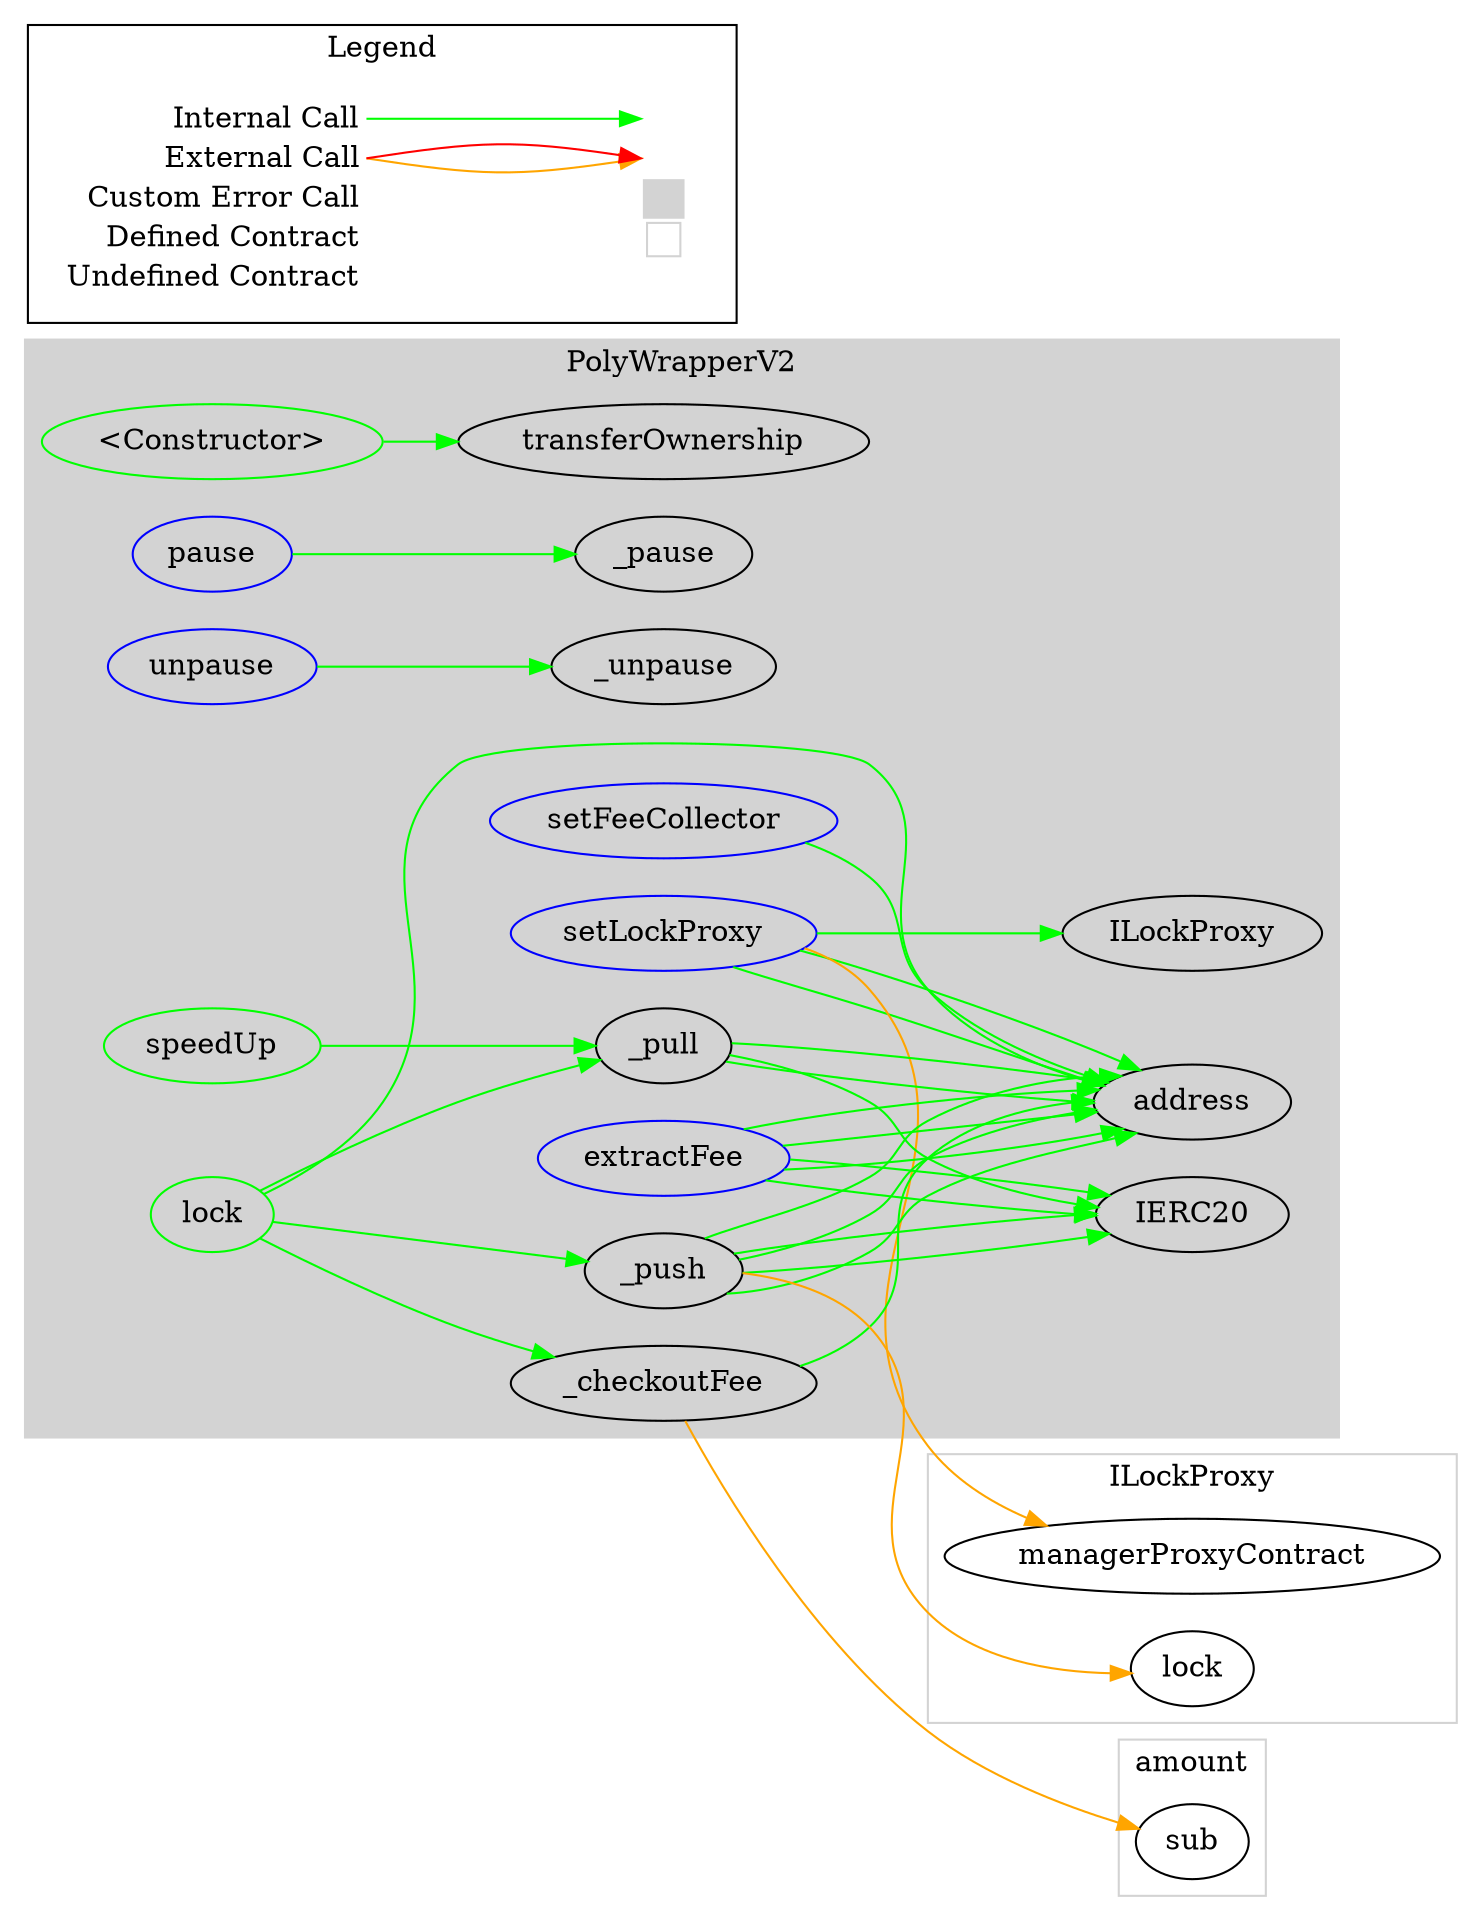 digraph G {
  graph [ ratio = "auto", page = "100", compound =true ];
subgraph "clusterPolyWrapperV2" {
  graph [ label = "PolyWrapperV2", color = "lightgray", style = "filled", bgcolor = "lightgray" ];
  "PolyWrapperV2.<Constructor>" [ label = "<Constructor>", color = "green" ];
  "PolyWrapperV2.setFeeCollector" [ label = "setFeeCollector", color = "blue" ];
  "PolyWrapperV2.setLockProxy" [ label = "setLockProxy", color = "blue" ];
  "PolyWrapperV2.pause" [ label = "pause", color = "blue" ];
  "PolyWrapperV2.unpause" [ label = "unpause", color = "blue" ];
  "PolyWrapperV2.extractFee" [ label = "extractFee", color = "blue" ];
  "PolyWrapperV2.lock" [ label = "lock", color = "green" ];
  "PolyWrapperV2.speedUp" [ label = "speedUp", color = "green" ];
  "PolyWrapperV2._pull" [ label = "_pull" ];
  "PolyWrapperV2._checkoutFee" [ label = "_checkoutFee" ];
  "PolyWrapperV2._push" [ label = "_push" ];
  "PolyWrapperV2.transferOwnership" [ label = "transferOwnership" ];
  "PolyWrapperV2.address" [ label = "address" ];
  "PolyWrapperV2.ILockProxy" [ label = "ILockProxy" ];
  "PolyWrapperV2._pause" [ label = "_pause" ];
  "PolyWrapperV2._unpause" [ label = "_unpause" ];
  "PolyWrapperV2.IERC20" [ label = "IERC20" ];
}

subgraph "clusterILockProxy" {
  graph [ label = "ILockProxy", color = "lightgray" ];
  "ILockProxy.managerProxyContract" [ label = "managerProxyContract" ];
  "ILockProxy.lock" [ label = "lock" ];
}

subgraph "clusteramount" {
  graph [ label = "amount", color = "lightgray" ];
  "amount.sub" [ label = "sub" ];
}

  "PolyWrapperV2.<Constructor>";
  "PolyWrapperV2.transferOwnership";
  "PolyWrapperV2.setFeeCollector";
  "PolyWrapperV2.address";
  "PolyWrapperV2.setLockProxy";
  "PolyWrapperV2.ILockProxy";
  "ILockProxy.managerProxyContract";
  "PolyWrapperV2.pause";
  "PolyWrapperV2._pause";
  "PolyWrapperV2.unpause";
  "PolyWrapperV2._unpause";
  "PolyWrapperV2.extractFee";
  "PolyWrapperV2.IERC20";
  "PolyWrapperV2.lock";
  "PolyWrapperV2._pull";
  "PolyWrapperV2._checkoutFee";
  "PolyWrapperV2._push";
  "PolyWrapperV2.speedUp";
  "amount.sub";
  "ILockProxy.lock";
  "PolyWrapperV2.<Constructor>" -> "PolyWrapperV2.transferOwnership" [ color = "green" ];
  "PolyWrapperV2.setFeeCollector" -> "PolyWrapperV2.address" [ color = "green" ];
  "PolyWrapperV2.setLockProxy" -> "PolyWrapperV2.address" [ color = "green" ];
  "PolyWrapperV2.setLockProxy" -> "PolyWrapperV2.ILockProxy" [ color = "green" ];
  "PolyWrapperV2.setLockProxy" -> "ILockProxy.managerProxyContract" [ color = "orange" ];
  "PolyWrapperV2.setLockProxy" -> "PolyWrapperV2.address" [ color = "green" ];
  "PolyWrapperV2.pause" -> "PolyWrapperV2._pause" [ color = "green" ];
  "PolyWrapperV2.unpause" -> "PolyWrapperV2._unpause" [ color = "green" ];
  "PolyWrapperV2.extractFee" -> "PolyWrapperV2.address" [ color = "green" ];
  "PolyWrapperV2.extractFee" -> "PolyWrapperV2.address" [ color = "green" ];
  "PolyWrapperV2.extractFee" -> "PolyWrapperV2.IERC20" [ color = "green" ];
  "PolyWrapperV2.extractFee" -> "PolyWrapperV2.IERC20" [ color = "green" ];
  "PolyWrapperV2.extractFee" -> "PolyWrapperV2.address" [ color = "green" ];
  "PolyWrapperV2.lock" -> "PolyWrapperV2.address" [ color = "green" ];
  "PolyWrapperV2.lock" -> "PolyWrapperV2._pull" [ color = "green" ];
  "PolyWrapperV2.lock" -> "PolyWrapperV2._checkoutFee" [ color = "green" ];
  "PolyWrapperV2.lock" -> "PolyWrapperV2._push" [ color = "green" ];
  "PolyWrapperV2.speedUp" -> "PolyWrapperV2._pull" [ color = "green" ];
  "PolyWrapperV2._pull" -> "PolyWrapperV2.address" [ color = "green" ];
  "PolyWrapperV2._pull" -> "PolyWrapperV2.IERC20" [ color = "green" ];
  "PolyWrapperV2._pull" -> "PolyWrapperV2.address" [ color = "green" ];
  "PolyWrapperV2._checkoutFee" -> "PolyWrapperV2.address" [ color = "green" ];
  "PolyWrapperV2._checkoutFee" -> "amount.sub" [ color = "orange" ];
  "PolyWrapperV2._push" -> "PolyWrapperV2.address" [ color = "green" ];
  "PolyWrapperV2._push" -> "PolyWrapperV2.IERC20" [ color = "green" ];
  "PolyWrapperV2._push" -> "PolyWrapperV2.address" [ color = "green" ];
  "PolyWrapperV2._push" -> "PolyWrapperV2.IERC20" [ color = "green" ];
  "PolyWrapperV2._push" -> "PolyWrapperV2.address" [ color = "green" ];
  "PolyWrapperV2._push" -> "ILockProxy.lock" [ color = "orange" ];


rankdir=LR
node [shape=plaintext]
subgraph cluster_01 { 
label = "Legend";
key [label=<<table border="0" cellpadding="2" cellspacing="0" cellborder="0">
  <tr><td align="right" port="i1">Internal Call</td></tr>
  <tr><td align="right" port="i2">External Call</td></tr>
  <tr><td align="right" port="i2">Custom Error Call</td></tr>
  <tr><td align="right" port="i3">Defined Contract</td></tr>
  <tr><td align="right" port="i4">Undefined Contract</td></tr>
  </table>>]
key2 [label=<<table border="0" cellpadding="2" cellspacing="0" cellborder="0">
  <tr><td port="i1">&nbsp;&nbsp;&nbsp;</td></tr>
  <tr><td port="i2">&nbsp;&nbsp;&nbsp;</td></tr>
  <tr><td port="i3" bgcolor="lightgray">&nbsp;&nbsp;&nbsp;</td></tr>
  <tr><td port="i4">
    <table border="1" cellborder="0" cellspacing="0" cellpadding="7" color="lightgray">
      <tr>
       <td></td>
      </tr>
     </table>
  </td></tr>
  </table>>]
key:i1:e -> key2:i1:w [color="green"]
key:i2:e -> key2:i2:w [color="orange"]
key:i2:e -> key2:i2:w [color="red"]
}
}

